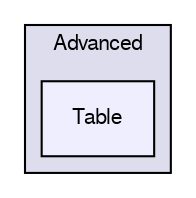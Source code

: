digraph "Table" {
  compound=true
  node [ fontsize="10", fontname="FreeSans"];
  edge [ labelfontsize="10", labelfontname="FreeSans"];
  subgraph clusterdir_9df8ad4f408ea532d904f00938df162c {
    graph [ bgcolor="#ddddee", pencolor="black", label="Advanced" fontname="FreeSans", fontsize="10", URL="dir_9df8ad4f408ea532d904f00938df162c.html"]
  dir_eceee996c371a345a8468e3a2fdc78b9 [shape=box, label="Table", style="filled", fillcolor="#eeeeff", pencolor="black", URL="dir_eceee996c371a345a8468e3a2fdc78b9.html"];
  }
}

